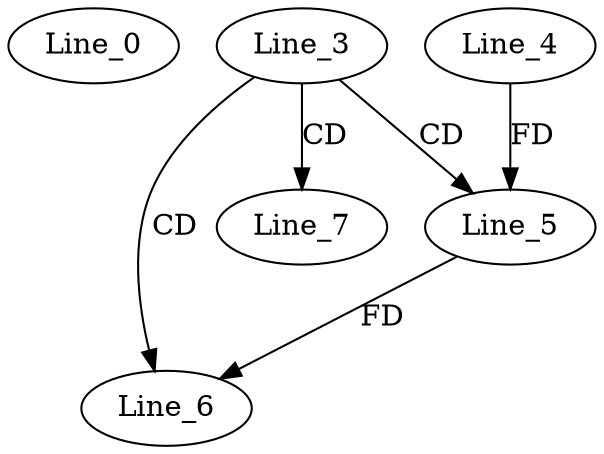 digraph G {
  Line_0;
  Line_3;
  Line_5;
  Line_4;
  Line_5;
  Line_6;
  Line_6;
  Line_7;
  Line_3 -> Line_5 [ label="CD" ];
  Line_4 -> Line_5 [ label="FD" ];
  Line_3 -> Line_6 [ label="CD" ];
  Line_5 -> Line_6 [ label="FD" ];
  Line_3 -> Line_7 [ label="CD" ];
}
